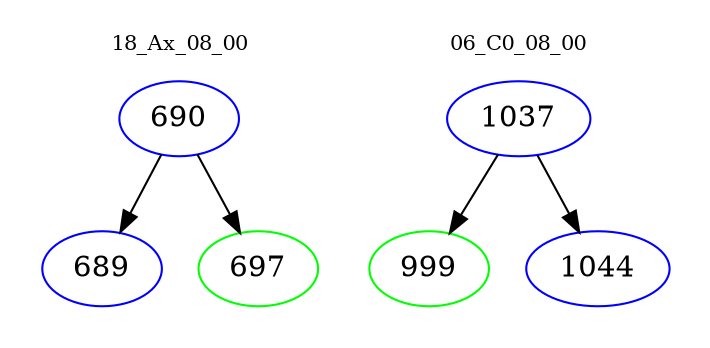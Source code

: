 digraph{
subgraph cluster_0 {
color = white
label = "18_Ax_08_00";
fontsize=10;
T0_690 [label="690", color="blue"]
T0_690 -> T0_689 [color="black"]
T0_689 [label="689", color="blue"]
T0_690 -> T0_697 [color="black"]
T0_697 [label="697", color="green"]
}
subgraph cluster_1 {
color = white
label = "06_C0_08_00";
fontsize=10;
T1_1037 [label="1037", color="blue"]
T1_1037 -> T1_999 [color="black"]
T1_999 [label="999", color="green"]
T1_1037 -> T1_1044 [color="black"]
T1_1044 [label="1044", color="blue"]
}
}
